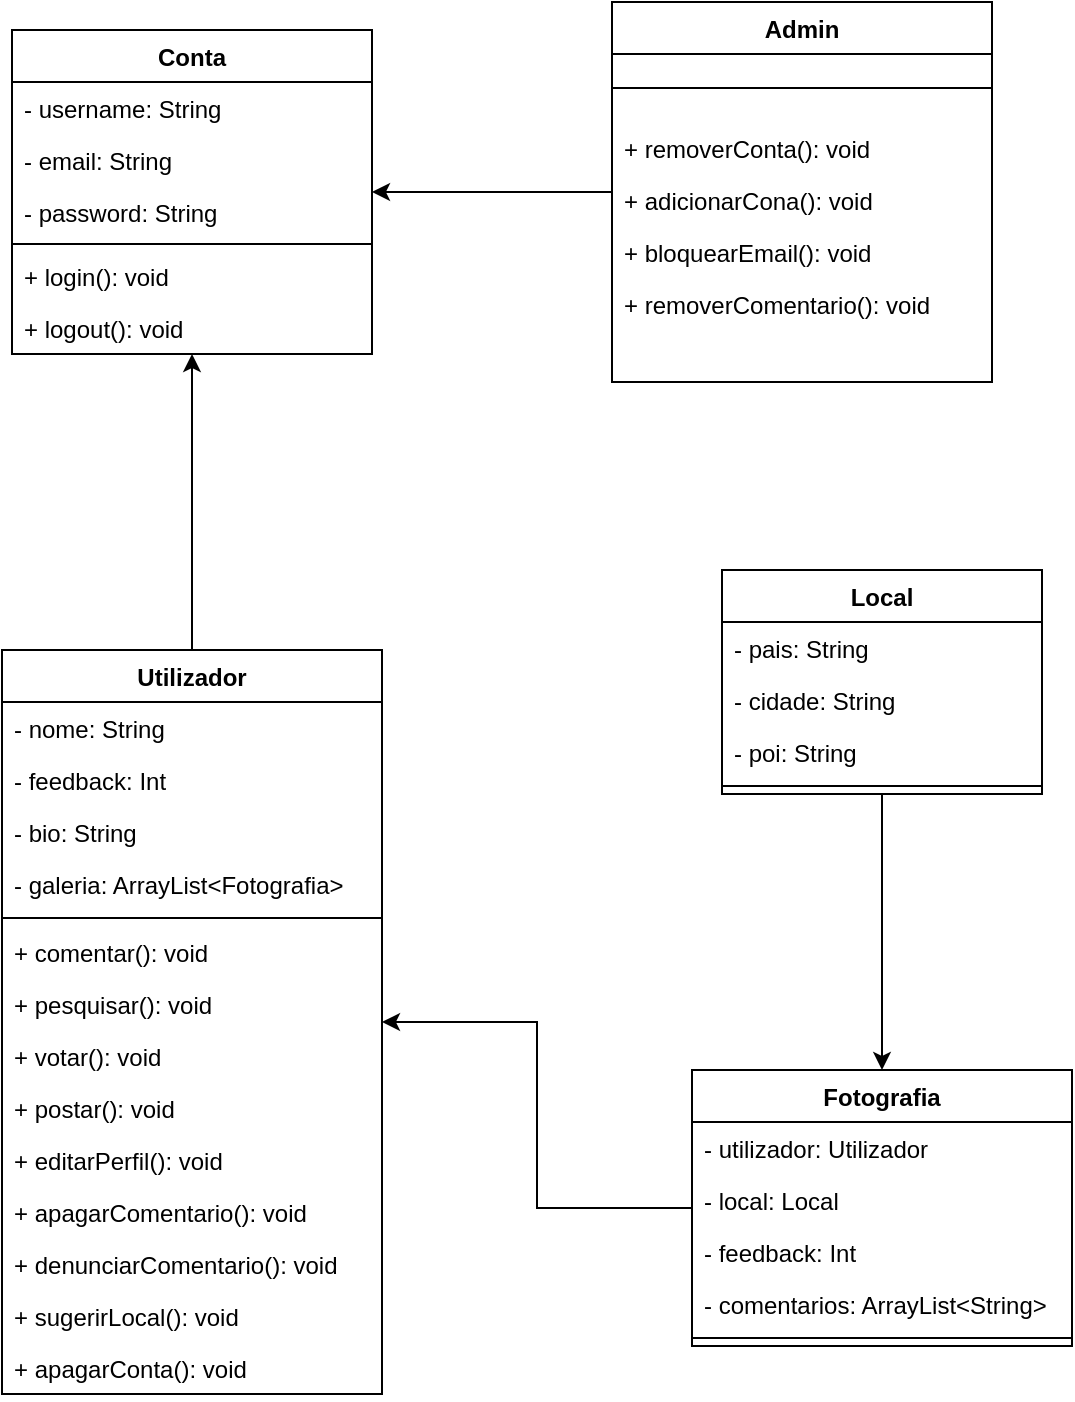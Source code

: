 <mxfile version="12.7.2" type="device"><diagram id="C5RBs43oDa-KdzZeNtuy" name="Page-1"><mxGraphModel dx="1382" dy="802" grid="1" gridSize="10" guides="1" tooltips="1" connect="1" arrows="1" fold="1" page="1" pageScale="1" pageWidth="827" pageHeight="1169" math="0" shadow="0"><root><mxCell id="WIyWlLk6GJQsqaUBKTNV-0"/><mxCell id="WIyWlLk6GJQsqaUBKTNV-1" parent="WIyWlLk6GJQsqaUBKTNV-0"/><mxCell id="edruONUZM_xZ3oTyGxtc-39" value="" style="edgeStyle=orthogonalEdgeStyle;rounded=0;orthogonalLoop=1;jettySize=auto;html=1;" parent="WIyWlLk6GJQsqaUBKTNV-1" source="zkfFHV4jXpPFQw0GAbJ--0" target="edruONUZM_xZ3oTyGxtc-40" edge="1"><mxGeometry relative="1" as="geometry"/></mxCell><mxCell id="zkfFHV4jXpPFQw0GAbJ--0" value="Admin" style="swimlane;fontStyle=1;align=center;verticalAlign=top;childLayout=stackLayout;horizontal=1;startSize=26;horizontalStack=0;resizeParent=1;resizeLast=0;collapsible=1;marginBottom=0;rounded=0;shadow=0;strokeWidth=1;swimlaneFillColor=#ffffff;" parent="WIyWlLk6GJQsqaUBKTNV-1" vertex="1"><mxGeometry x="400" y="16" width="190" height="190" as="geometry"><mxRectangle x="220" y="120" width="160" height="26" as="alternateBounds"/></mxGeometry></mxCell><mxCell id="zkfFHV4jXpPFQw0GAbJ--4" value="" style="line;html=1;strokeWidth=1;align=left;verticalAlign=middle;spacingTop=-1;spacingLeft=3;spacingRight=3;rotatable=0;labelPosition=right;points=[];portConstraint=eastwest;" parent="zkfFHV4jXpPFQw0GAbJ--0" vertex="1"><mxGeometry y="26" width="190" height="34" as="geometry"/></mxCell><mxCell id="iX-22jmBOCAnmP39mgGi-12" value="+ removerConta(): void " style="text;align=left;verticalAlign=top;spacingLeft=4;spacingRight=4;overflow=hidden;rotatable=0;points=[[0,0.5],[1,0.5]];portConstraint=eastwest;" vertex="1" parent="zkfFHV4jXpPFQw0GAbJ--0"><mxGeometry y="60" width="190" height="26" as="geometry"/></mxCell><mxCell id="iX-22jmBOCAnmP39mgGi-13" value="+ adicionarCona(): void" style="text;align=left;verticalAlign=top;spacingLeft=4;spacingRight=4;overflow=hidden;rotatable=0;points=[[0,0.5],[1,0.5]];portConstraint=eastwest;" vertex="1" parent="zkfFHV4jXpPFQw0GAbJ--0"><mxGeometry y="86" width="190" height="26" as="geometry"/></mxCell><mxCell id="iX-22jmBOCAnmP39mgGi-17" value="+ bloquearEmail(): void" style="text;align=left;verticalAlign=top;spacingLeft=4;spacingRight=4;overflow=hidden;rotatable=0;points=[[0,0.5],[1,0.5]];portConstraint=eastwest;" vertex="1" parent="zkfFHV4jXpPFQw0GAbJ--0"><mxGeometry y="112" width="190" height="26" as="geometry"/></mxCell><mxCell id="iX-22jmBOCAnmP39mgGi-14" value="+ removerComentario(): void" style="text;align=left;verticalAlign=top;spacingLeft=4;spacingRight=4;overflow=hidden;rotatable=0;points=[[0,0.5],[1,0.5]];portConstraint=eastwest;" vertex="1" parent="zkfFHV4jXpPFQw0GAbJ--0"><mxGeometry y="138" width="190" height="26" as="geometry"/></mxCell><mxCell id="edruONUZM_xZ3oTyGxtc-27" value="Utilizador" style="swimlane;fontStyle=1;align=center;verticalAlign=top;childLayout=stackLayout;horizontal=1;startSize=26;horizontalStack=0;resizeParent=1;resizeLast=0;collapsible=1;marginBottom=0;rounded=0;shadow=0;strokeWidth=1;swimlaneFillColor=#ffffff;" parent="WIyWlLk6GJQsqaUBKTNV-1" vertex="1"><mxGeometry x="95" y="340" width="190" height="372" as="geometry"><mxRectangle x="220" y="120" width="160" height="26" as="alternateBounds"/></mxGeometry></mxCell><mxCell id="edruONUZM_xZ3oTyGxtc-31" value="- nome: String" style="text;align=left;verticalAlign=top;spacingLeft=4;spacingRight=4;overflow=hidden;rotatable=0;points=[[0,0.5],[1,0.5]];portConstraint=eastwest;rounded=0;shadow=0;html=0;" parent="edruONUZM_xZ3oTyGxtc-27" vertex="1"><mxGeometry y="26" width="190" height="26" as="geometry"/></mxCell><mxCell id="edruONUZM_xZ3oTyGxtc-34" value="- feedback: Int" style="text;align=left;verticalAlign=top;spacingLeft=4;spacingRight=4;overflow=hidden;rotatable=0;points=[[0,0.5],[1,0.5]];portConstraint=eastwest;rounded=0;shadow=0;html=0;" parent="edruONUZM_xZ3oTyGxtc-27" vertex="1"><mxGeometry y="52" width="190" height="26" as="geometry"/></mxCell><mxCell id="edruONUZM_xZ3oTyGxtc-35" value="- bio: String" style="text;align=left;verticalAlign=top;spacingLeft=4;spacingRight=4;overflow=hidden;rotatable=0;points=[[0,0.5],[1,0.5]];portConstraint=eastwest;rounded=0;shadow=0;html=0;" parent="edruONUZM_xZ3oTyGxtc-27" vertex="1"><mxGeometry y="78" width="190" height="26" as="geometry"/></mxCell><mxCell id="edruONUZM_xZ3oTyGxtc-36" value="- galeria: ArrayList&lt;Fotografia&gt;" style="text;align=left;verticalAlign=top;spacingLeft=4;spacingRight=4;overflow=hidden;rotatable=0;points=[[0,0.5],[1,0.5]];portConstraint=eastwest;rounded=0;shadow=0;html=0;" parent="edruONUZM_xZ3oTyGxtc-27" vertex="1"><mxGeometry y="104" width="190" height="26" as="geometry"/></mxCell><mxCell id="edruONUZM_xZ3oTyGxtc-37" value="" style="line;html=1;strokeWidth=1;align=left;verticalAlign=middle;spacingTop=-1;spacingLeft=3;spacingRight=3;rotatable=0;labelPosition=right;points=[];portConstraint=eastwest;" parent="edruONUZM_xZ3oTyGxtc-27" vertex="1"><mxGeometry y="130" width="190" height="8" as="geometry"/></mxCell><mxCell id="iX-22jmBOCAnmP39mgGi-22" value="+ comentar(): void" style="text;align=left;verticalAlign=top;spacingLeft=4;spacingRight=4;overflow=hidden;rotatable=0;points=[[0,0.5],[1,0.5]];portConstraint=eastwest;" vertex="1" parent="edruONUZM_xZ3oTyGxtc-27"><mxGeometry y="138" width="190" height="26" as="geometry"/></mxCell><mxCell id="iX-22jmBOCAnmP39mgGi-20" value="+ pesquisar(): void" style="text;align=left;verticalAlign=top;spacingLeft=4;spacingRight=4;overflow=hidden;rotatable=0;points=[[0,0.5],[1,0.5]];portConstraint=eastwest;" vertex="1" parent="edruONUZM_xZ3oTyGxtc-27"><mxGeometry y="164" width="190" height="26" as="geometry"/></mxCell><mxCell id="iX-22jmBOCAnmP39mgGi-19" value="+ votar(): void" style="text;align=left;verticalAlign=top;spacingLeft=4;spacingRight=4;overflow=hidden;rotatable=0;points=[[0,0.5],[1,0.5]];portConstraint=eastwest;" vertex="1" parent="edruONUZM_xZ3oTyGxtc-27"><mxGeometry y="190" width="190" height="26" as="geometry"/></mxCell><mxCell id="iX-22jmBOCAnmP39mgGi-25" value="+ postar(): void" style="text;align=left;verticalAlign=top;spacingLeft=4;spacingRight=4;overflow=hidden;rotatable=0;points=[[0,0.5],[1,0.5]];portConstraint=eastwest;" vertex="1" parent="edruONUZM_xZ3oTyGxtc-27"><mxGeometry y="216" width="190" height="26" as="geometry"/></mxCell><mxCell id="iX-22jmBOCAnmP39mgGi-24" value="+ editarPerfil(): void" style="text;align=left;verticalAlign=top;spacingLeft=4;spacingRight=4;overflow=hidden;rotatable=0;points=[[0,0.5],[1,0.5]];portConstraint=eastwest;" vertex="1" parent="edruONUZM_xZ3oTyGxtc-27"><mxGeometry y="242" width="190" height="26" as="geometry"/></mxCell><mxCell id="iX-22jmBOCAnmP39mgGi-26" value="+ apagarComentario(): void" style="text;align=left;verticalAlign=top;spacingLeft=4;spacingRight=4;overflow=hidden;rotatable=0;points=[[0,0.5],[1,0.5]];portConstraint=eastwest;" vertex="1" parent="edruONUZM_xZ3oTyGxtc-27"><mxGeometry y="268" width="190" height="26" as="geometry"/></mxCell><mxCell id="iX-22jmBOCAnmP39mgGi-27" value="+ denunciarComentario(): void" style="text;align=left;verticalAlign=top;spacingLeft=4;spacingRight=4;overflow=hidden;rotatable=0;points=[[0,0.5],[1,0.5]];portConstraint=eastwest;" vertex="1" parent="edruONUZM_xZ3oTyGxtc-27"><mxGeometry y="294" width="190" height="26" as="geometry"/></mxCell><mxCell id="iX-22jmBOCAnmP39mgGi-28" value="+ sugerirLocal(): void" style="text;align=left;verticalAlign=top;spacingLeft=4;spacingRight=4;overflow=hidden;rotatable=0;points=[[0,0.5],[1,0.5]];portConstraint=eastwest;" vertex="1" parent="edruONUZM_xZ3oTyGxtc-27"><mxGeometry y="320" width="190" height="26" as="geometry"/></mxCell><mxCell id="edruONUZM_xZ3oTyGxtc-38" value="+ apagarConta(): void" style="text;align=left;verticalAlign=top;spacingLeft=4;spacingRight=4;overflow=hidden;rotatable=0;points=[[0,0.5],[1,0.5]];portConstraint=eastwest;" parent="edruONUZM_xZ3oTyGxtc-27" vertex="1"><mxGeometry y="346" width="190" height="26" as="geometry"/></mxCell><mxCell id="iX-22jmBOCAnmP39mgGi-41" value="" style="edgeStyle=orthogonalEdgeStyle;rounded=0;orthogonalLoop=1;jettySize=auto;html=1;" edge="1" parent="WIyWlLk6GJQsqaUBKTNV-1" source="zkfFHV4jXpPFQw0GAbJ--17" target="edruONUZM_xZ3oTyGxtc-8"><mxGeometry relative="1" as="geometry"><mxPoint x="540" y="482" as="targetPoint"/></mxGeometry></mxCell><mxCell id="zkfFHV4jXpPFQw0GAbJ--17" value="Local" style="swimlane;fontStyle=1;align=center;verticalAlign=top;childLayout=stackLayout;horizontal=1;startSize=26;horizontalStack=0;resizeParent=1;resizeLast=0;collapsible=1;marginBottom=0;rounded=0;shadow=0;strokeWidth=1;swimlaneFillColor=#ffffff;" parent="WIyWlLk6GJQsqaUBKTNV-1" vertex="1"><mxGeometry x="455" y="300" width="160" height="112" as="geometry"><mxRectangle x="550" y="140" width="160" height="26" as="alternateBounds"/></mxGeometry></mxCell><mxCell id="zkfFHV4jXpPFQw0GAbJ--18" value="- pais: String" style="text;align=left;verticalAlign=top;spacingLeft=4;spacingRight=4;overflow=hidden;rotatable=0;points=[[0,0.5],[1,0.5]];portConstraint=eastwest;" parent="zkfFHV4jXpPFQw0GAbJ--17" vertex="1"><mxGeometry y="26" width="160" height="26" as="geometry"/></mxCell><mxCell id="zkfFHV4jXpPFQw0GAbJ--19" value="- cidade: String" style="text;align=left;verticalAlign=top;spacingLeft=4;spacingRight=4;overflow=hidden;rotatable=0;points=[[0,0.5],[1,0.5]];portConstraint=eastwest;rounded=0;shadow=0;html=0;fillColor=none;" parent="zkfFHV4jXpPFQw0GAbJ--17" vertex="1"><mxGeometry y="52" width="160" height="26" as="geometry"/></mxCell><mxCell id="zkfFHV4jXpPFQw0GAbJ--20" value="- poi: String" style="text;align=left;verticalAlign=top;spacingLeft=4;spacingRight=4;overflow=hidden;rotatable=0;points=[[0,0.5],[1,0.5]];portConstraint=eastwest;rounded=0;shadow=0;html=0;" parent="zkfFHV4jXpPFQw0GAbJ--17" vertex="1"><mxGeometry y="78" width="160" height="26" as="geometry"/></mxCell><mxCell id="zkfFHV4jXpPFQw0GAbJ--23" value="" style="line;html=1;strokeWidth=1;align=left;verticalAlign=middle;spacingTop=-1;spacingLeft=3;spacingRight=3;rotatable=0;labelPosition=right;points=[];portConstraint=eastwest;" parent="zkfFHV4jXpPFQw0GAbJ--17" vertex="1"><mxGeometry y="104" width="160" height="8" as="geometry"/></mxCell><mxCell id="iX-22jmBOCAnmP39mgGi-35" value="" style="edgeStyle=orthogonalEdgeStyle;rounded=0;orthogonalLoop=1;jettySize=auto;html=1;" edge="1" parent="WIyWlLk6GJQsqaUBKTNV-1" source="edruONUZM_xZ3oTyGxtc-8" target="edruONUZM_xZ3oTyGxtc-27"><mxGeometry relative="1" as="geometry"><mxPoint x="370" y="699" as="targetPoint"/></mxGeometry></mxCell><mxCell id="edruONUZM_xZ3oTyGxtc-8" value="Fotografia" style="swimlane;fontStyle=1;align=center;verticalAlign=top;childLayout=stackLayout;horizontal=1;startSize=26;horizontalStack=0;resizeParent=1;resizeParentMax=0;resizeLast=0;collapsible=1;marginBottom=0;fillColor=#ffffff;gradientColor=none;swimlaneFillColor=#ffffff;" parent="WIyWlLk6GJQsqaUBKTNV-1" vertex="1"><mxGeometry x="440" y="550" width="190" height="138" as="geometry"/></mxCell><mxCell id="edruONUZM_xZ3oTyGxtc-19" value="- utilizador: Utilizador" style="text;strokeColor=none;fillColor=none;align=left;verticalAlign=top;spacingLeft=4;spacingRight=4;overflow=hidden;rotatable=0;points=[[0,0.5],[1,0.5]];portConstraint=eastwest;" parent="edruONUZM_xZ3oTyGxtc-8" vertex="1"><mxGeometry y="26" width="190" height="26" as="geometry"/></mxCell><mxCell id="edruONUZM_xZ3oTyGxtc-20" value="- local: Local" style="text;strokeColor=none;fillColor=none;align=left;verticalAlign=top;spacingLeft=4;spacingRight=4;overflow=hidden;rotatable=0;points=[[0,0.5],[1,0.5]];portConstraint=eastwest;" parent="edruONUZM_xZ3oTyGxtc-8" vertex="1"><mxGeometry y="52" width="190" height="26" as="geometry"/></mxCell><mxCell id="edruONUZM_xZ3oTyGxtc-21" value="- feedback: Int" style="text;strokeColor=none;fillColor=none;align=left;verticalAlign=top;spacingLeft=4;spacingRight=4;overflow=hidden;rotatable=0;points=[[0,0.5],[1,0.5]];portConstraint=eastwest;" parent="edruONUZM_xZ3oTyGxtc-8" vertex="1"><mxGeometry y="78" width="190" height="26" as="geometry"/></mxCell><mxCell id="edruONUZM_xZ3oTyGxtc-9" value="- comentarios: ArrayList&lt;String&gt;" style="text;strokeColor=none;fillColor=none;align=left;verticalAlign=top;spacingLeft=4;spacingRight=4;overflow=hidden;rotatable=0;points=[[0,0.5],[1,0.5]];portConstraint=eastwest;" parent="edruONUZM_xZ3oTyGxtc-8" vertex="1"><mxGeometry y="104" width="190" height="26" as="geometry"/></mxCell><mxCell id="edruONUZM_xZ3oTyGxtc-10" value="" style="line;strokeWidth=1;fillColor=none;align=left;verticalAlign=middle;spacingTop=-1;spacingLeft=3;spacingRight=3;rotatable=0;labelPosition=right;points=[];portConstraint=eastwest;" parent="edruONUZM_xZ3oTyGxtc-8" vertex="1"><mxGeometry y="130" width="190" height="8" as="geometry"/></mxCell><mxCell id="edruONUZM_xZ3oTyGxtc-40" value="Conta" style="swimlane;fontStyle=1;align=center;verticalAlign=top;childLayout=stackLayout;horizontal=1;startSize=26;horizontalStack=0;resizeParent=1;resizeParentMax=0;resizeLast=0;collapsible=1;marginBottom=0;fillColor=#ffffff;gradientColor=none;swimlaneFillColor=#ffffff;" parent="WIyWlLk6GJQsqaUBKTNV-1" vertex="1"><mxGeometry x="100" y="30" width="180" height="162" as="geometry"/></mxCell><mxCell id="edruONUZM_xZ3oTyGxtc-41" value="- username: String" style="text;strokeColor=none;fillColor=none;align=left;verticalAlign=top;spacingLeft=4;spacingRight=4;overflow=hidden;rotatable=0;points=[[0,0.5],[1,0.5]];portConstraint=eastwest;" parent="edruONUZM_xZ3oTyGxtc-40" vertex="1"><mxGeometry y="26" width="180" height="26" as="geometry"/></mxCell><mxCell id="edruONUZM_xZ3oTyGxtc-45" value="- email: String" style="text;strokeColor=none;fillColor=none;align=left;verticalAlign=top;spacingLeft=4;spacingRight=4;overflow=hidden;rotatable=0;points=[[0,0.5],[1,0.5]];portConstraint=eastwest;" parent="edruONUZM_xZ3oTyGxtc-40" vertex="1"><mxGeometry y="52" width="180" height="26" as="geometry"/></mxCell><mxCell id="edruONUZM_xZ3oTyGxtc-46" value="- password: String" style="text;strokeColor=none;fillColor=none;align=left;verticalAlign=top;spacingLeft=4;spacingRight=4;overflow=hidden;rotatable=0;points=[[0,0.5],[1,0.5]];portConstraint=eastwest;" parent="edruONUZM_xZ3oTyGxtc-40" vertex="1"><mxGeometry y="78" width="180" height="26" as="geometry"/></mxCell><mxCell id="edruONUZM_xZ3oTyGxtc-42" value="" style="line;strokeWidth=1;fillColor=none;align=left;verticalAlign=middle;spacingTop=-1;spacingLeft=3;spacingRight=3;rotatable=0;labelPosition=right;points=[];portConstraint=eastwest;" parent="edruONUZM_xZ3oTyGxtc-40" vertex="1"><mxGeometry y="104" width="180" height="6" as="geometry"/></mxCell><mxCell id="iX-22jmBOCAnmP39mgGi-18" value="+ login(): void" style="text;align=left;verticalAlign=top;spacingLeft=4;spacingRight=4;overflow=hidden;rotatable=0;points=[[0,0.5],[1,0.5]];portConstraint=eastwest;" vertex="1" parent="edruONUZM_xZ3oTyGxtc-40"><mxGeometry y="110" width="180" height="26" as="geometry"/></mxCell><mxCell id="iX-22jmBOCAnmP39mgGi-15" value="+ logout(): void" style="text;align=left;verticalAlign=top;spacingLeft=4;spacingRight=4;overflow=hidden;rotatable=0;points=[[0,0.5],[1,0.5]];portConstraint=eastwest;" vertex="1" parent="edruONUZM_xZ3oTyGxtc-40"><mxGeometry y="136" width="180" height="26" as="geometry"/></mxCell><mxCell id="edruONUZM_xZ3oTyGxtc-54" value="" style="edgeStyle=orthogonalEdgeStyle;rounded=0;orthogonalLoop=1;jettySize=auto;html=1;" parent="WIyWlLk6GJQsqaUBKTNV-1" source="edruONUZM_xZ3oTyGxtc-27" target="edruONUZM_xZ3oTyGxtc-40" edge="1"><mxGeometry relative="1" as="geometry"><mxPoint x="505" y="345" as="sourcePoint"/><mxPoint x="380" y="222" as="targetPoint"/></mxGeometry></mxCell></root></mxGraphModel></diagram></mxfile>